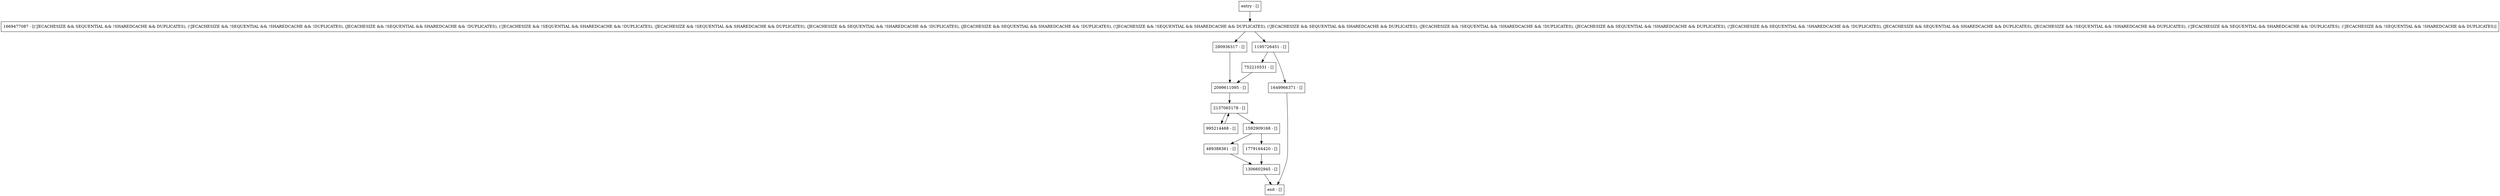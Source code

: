 digraph <init> {
node [shape=record];
1649966371 [label="1649966371 - []"];
entry [label="entry - []"];
exit [label="exit - []"];
280936317 [label="280936317 - []"];
995214468 [label="995214468 - []"];
1306602945 [label="1306602945 - []"];
489388361 [label="489388361 - []"];
752210531 [label="752210531 - []"];
2099611095 [label="2099611095 - []"];
1195726451 [label="1195726451 - []"];
2137065178 [label="2137065178 - []"];
1592909168 [label="1592909168 - []"];
1669477087 [label="1669477087 - [(!JECACHESIZE && SEQUENTIAL && !SHAREDCACHE && DUPLICATES), (!JECACHESIZE && !SEQUENTIAL && !SHAREDCACHE && !DUPLICATES), (JECACHESIZE && !SEQUENTIAL && SHAREDCACHE && !DUPLICATES), (!JECACHESIZE && !SEQUENTIAL && SHAREDCACHE && !DUPLICATES), (JECACHESIZE && !SEQUENTIAL && SHAREDCACHE && DUPLICATES), (JECACHESIZE && SEQUENTIAL && !SHAREDCACHE && !DUPLICATES), (JECACHESIZE && SEQUENTIAL && SHAREDCACHE && !DUPLICATES), (!JECACHESIZE && !SEQUENTIAL && SHAREDCACHE && DUPLICATES), (!JECACHESIZE && SEQUENTIAL && SHAREDCACHE && DUPLICATES), (JECACHESIZE && !SEQUENTIAL && !SHAREDCACHE && !DUPLICATES), (JECACHESIZE && SEQUENTIAL && !SHAREDCACHE && DUPLICATES), (!JECACHESIZE && SEQUENTIAL && !SHAREDCACHE && !DUPLICATES), (JECACHESIZE && SEQUENTIAL && SHAREDCACHE && DUPLICATES), (JECACHESIZE && !SEQUENTIAL && !SHAREDCACHE && DUPLICATES), (!JECACHESIZE && SEQUENTIAL && SHAREDCACHE && !DUPLICATES), (!JECACHESIZE && !SEQUENTIAL && !SHAREDCACHE && DUPLICATES)]"];
1779164420 [label="1779164420 - []"];
entry;
exit;
1649966371 -> exit;
entry -> 1669477087;
280936317 -> 2099611095;
995214468 -> 2137065178;
1306602945 -> exit;
489388361 -> 1306602945;
752210531 -> 2099611095;
2099611095 -> 2137065178;
1195726451 -> 752210531;
1195726451 -> 1649966371;
2137065178 -> 995214468;
2137065178 -> 1592909168;
1592909168 -> 489388361;
1592909168 -> 1779164420;
1669477087 -> 280936317;
1669477087 -> 1195726451;
1779164420 -> 1306602945;
}
